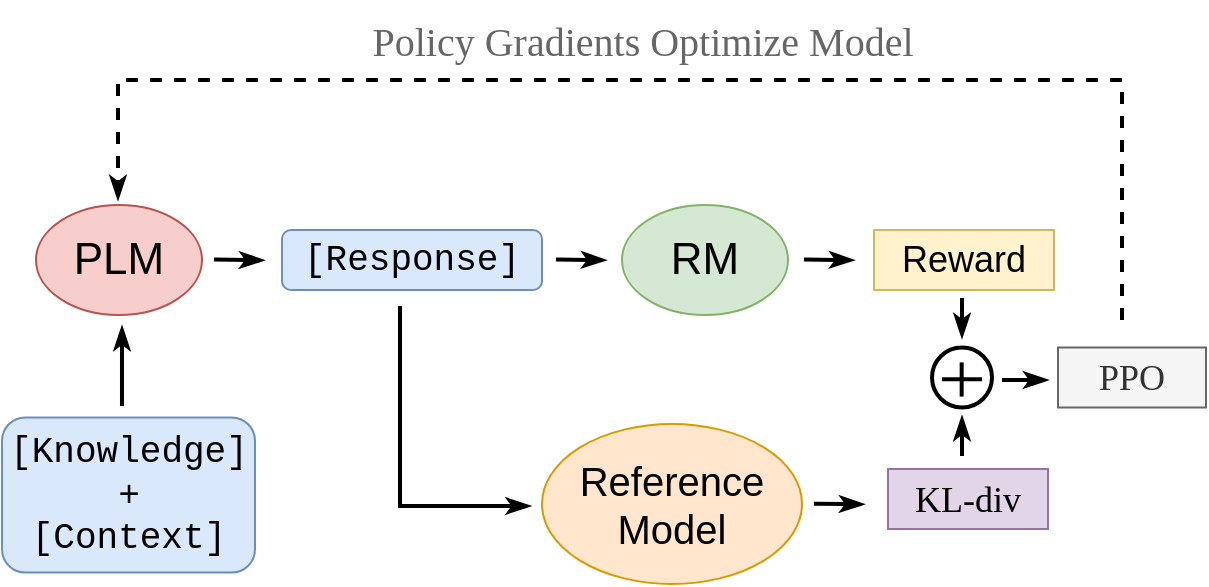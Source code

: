<mxfile version="21.3.7" type="github">
  <diagram name="Page-1" id="7wC7hmL37pKosh5_3M5G">
    <mxGraphModel dx="2043" dy="810" grid="1" gridSize="10" guides="1" tooltips="1" connect="1" arrows="1" fold="1" page="1" pageScale="1" pageWidth="850" pageHeight="1100" math="0" shadow="0">
      <root>
        <mxCell id="0" />
        <mxCell id="1" parent="0" />
        <mxCell id="4u2AF7FJxZ9QzFyWI-jE-15" value="&lt;font face=&quot;Helvetica&quot; style=&quot;font-size: 18px;&quot;&gt;Reward&lt;/font&gt;" style="rounded=0;whiteSpace=wrap;html=1;fillColor=#fff2cc;strokeColor=#d6b656;fontFamily=Verdana;fontStyle=0" parent="1" vertex="1">
          <mxGeometry x="-204" y="855" width="90" height="30" as="geometry" />
        </mxCell>
        <mxCell id="CZVFG8hrNlgNmazYNYvc-1" value="&lt;font style=&quot;font-size: 18px;&quot; face=&quot;Courier New&quot;&gt;[Knowledge]&lt;br&gt;+&lt;br&gt;[Context]&lt;br&gt;&lt;/font&gt;" style="rounded=1;whiteSpace=wrap;html=1;fillColor=#dae8fc;strokeColor=#6c8ebf;" vertex="1" parent="1">
          <mxGeometry x="-640" y="948.75" width="126.5" height="77.5" as="geometry" />
        </mxCell>
        <mxCell id="CZVFG8hrNlgNmazYNYvc-6" value="&lt;font style=&quot;&quot; face=&quot;Courier New&quot;&gt;&lt;font style=&quot;font-size: 18px;&quot;&gt;[Response]&lt;/font&gt;&lt;br&gt;&lt;/font&gt;" style="rounded=1;whiteSpace=wrap;html=1;fillColor=#dae8fc;strokeColor=#6c8ebf;" vertex="1" parent="1">
          <mxGeometry x="-500" y="855" width="130" height="30" as="geometry" />
        </mxCell>
        <mxCell id="CZVFG8hrNlgNmazYNYvc-9" value="&lt;font style=&quot;font-size: 22px;&quot;&gt;PLM&lt;/font&gt;" style="ellipse;whiteSpace=wrap;html=1;fillColor=#f8cecc;strokeColor=#b85450;" vertex="1" parent="1">
          <mxGeometry x="-623" y="842.5" width="83" height="55" as="geometry" />
        </mxCell>
        <mxCell id="CZVFG8hrNlgNmazYNYvc-12" value="" style="endArrow=classicThin;html=1;rounded=0;strokeWidth=2;fontFamily=Verdana;fontStyle=0;endFill=1;" edge="1" parent="1">
          <mxGeometry width="50" height="50" relative="1" as="geometry">
            <mxPoint x="-534" y="869.81" as="sourcePoint" />
            <mxPoint x="-509" y="870.14" as="targetPoint" />
          </mxGeometry>
        </mxCell>
        <mxCell id="CZVFG8hrNlgNmazYNYvc-13" value="" style="endArrow=classicThin;html=1;rounded=0;strokeWidth=2;fontFamily=Verdana;fontStyle=0;endFill=1;" edge="1" parent="1">
          <mxGeometry width="50" height="50" relative="1" as="geometry">
            <mxPoint x="-363" y="869.76" as="sourcePoint" />
            <mxPoint x="-338" y="870.09" as="targetPoint" />
          </mxGeometry>
        </mxCell>
        <mxCell id="CZVFG8hrNlgNmazYNYvc-14" value="&lt;font style=&quot;font-size: 22px;&quot;&gt;RM&lt;/font&gt;" style="ellipse;whiteSpace=wrap;html=1;fillColor=#d5e8d4;strokeColor=#82b366;" vertex="1" parent="1">
          <mxGeometry x="-330" y="842.5" width="83" height="55" as="geometry" />
        </mxCell>
        <mxCell id="CZVFG8hrNlgNmazYNYvc-15" value="" style="endArrow=classicThin;html=1;rounded=0;strokeWidth=2;fontFamily=Verdana;fontStyle=0;endFill=1;" edge="1" parent="1">
          <mxGeometry width="50" height="50" relative="1" as="geometry">
            <mxPoint x="-239" y="869.76" as="sourcePoint" />
            <mxPoint x="-214" y="870.09" as="targetPoint" />
          </mxGeometry>
        </mxCell>
        <mxCell id="CZVFG8hrNlgNmazYNYvc-19" value="&lt;font style=&quot;font-size: 20px;&quot;&gt;Reference&lt;br&gt;Model&lt;br&gt;&lt;/font&gt;" style="ellipse;whiteSpace=wrap;html=1;fillColor=#ffe6cc;strokeColor=#d79b00;" vertex="1" parent="1">
          <mxGeometry x="-370" y="952" width="130" height="80" as="geometry" />
        </mxCell>
        <mxCell id="CZVFG8hrNlgNmazYNYvc-30" style="edgeStyle=orthogonalEdgeStyle;rounded=0;orthogonalLoop=1;jettySize=auto;html=1;exitX=1;exitY=0.5;exitDx=0;exitDy=0;fontFamily=Verdana;fontStyle=0" edge="1" parent="1">
          <mxGeometry relative="1" as="geometry">
            <mxPoint x="-160" y="926.75" as="targetPoint" />
            <mxPoint x="-150" y="924.75" as="sourcePoint" />
          </mxGeometry>
        </mxCell>
        <mxCell id="CZVFG8hrNlgNmazYNYvc-32" value="" style="ellipse;whiteSpace=wrap;html=1;aspect=fixed;strokeWidth=2;fontFamily=Verdana;fontStyle=0" vertex="1" parent="1">
          <mxGeometry x="-175" y="913.75" width="30" height="30" as="geometry" />
        </mxCell>
        <mxCell id="CZVFG8hrNlgNmazYNYvc-33" value="" style="endArrow=none;html=1;rounded=0;strokeWidth=2;fontFamily=Verdana;fontStyle=0" edge="1" parent="1">
          <mxGeometry width="50" height="50" relative="1" as="geometry">
            <mxPoint x="-170" y="929.64" as="sourcePoint" />
            <mxPoint x="-150" y="929.64" as="targetPoint" />
          </mxGeometry>
        </mxCell>
        <mxCell id="CZVFG8hrNlgNmazYNYvc-34" value="" style="endArrow=none;html=1;rounded=0;strokeWidth=2;fontFamily=Verdana;fontStyle=0" edge="1" parent="1">
          <mxGeometry width="50" height="50" relative="1" as="geometry">
            <mxPoint x="-160.17" y="921.19" as="sourcePoint" />
            <mxPoint x="-160.17" y="938.3" as="targetPoint" />
          </mxGeometry>
        </mxCell>
        <mxCell id="CZVFG8hrNlgNmazYNYvc-35" value="" style="endArrow=classicThin;html=1;rounded=0;strokeWidth=2;fontFamily=Verdana;fontStyle=0;endFill=1;edgeStyle=orthogonalEdgeStyle;dashed=1;" edge="1" parent="1">
          <mxGeometry width="50" height="50" relative="1" as="geometry">
            <mxPoint x="-80" y="900" as="sourcePoint" />
            <mxPoint x="-582" y="840" as="targetPoint" />
            <Array as="points">
              <mxPoint x="-80" y="780" />
              <mxPoint x="-582" y="780" />
            </Array>
          </mxGeometry>
        </mxCell>
        <mxCell id="CZVFG8hrNlgNmazYNYvc-37" value="" style="endArrow=classicThin;html=1;rounded=0;strokeWidth=2;edgeStyle=orthogonalEdgeStyle;fontFamily=Verdana;fontStyle=0;endFill=1;" edge="1" parent="1">
          <mxGeometry width="50" height="50" relative="1" as="geometry">
            <mxPoint x="-441" y="893" as="sourcePoint" />
            <mxPoint x="-375.76" y="993" as="targetPoint" />
            <Array as="points">
              <mxPoint x="-441" y="993" />
            </Array>
          </mxGeometry>
        </mxCell>
        <mxCell id="CZVFG8hrNlgNmazYNYvc-39" value="" style="endArrow=classicThin;html=1;rounded=0;strokeWidth=2;fontFamily=Verdana;fontStyle=0;endFill=1;" edge="1" parent="1">
          <mxGeometry width="50" height="50" relative="1" as="geometry">
            <mxPoint x="-234" y="991.83" as="sourcePoint" />
            <mxPoint x="-209" y="992.16" as="targetPoint" />
          </mxGeometry>
        </mxCell>
        <mxCell id="CZVFG8hrNlgNmazYNYvc-40" value="&lt;font style=&quot;font-size: 18px;&quot;&gt;KL-div&lt;/font&gt;" style="rounded=0;whiteSpace=wrap;html=1;fillColor=#e1d5e7;strokeColor=#9673a6;fontFamily=Verdana;fontStyle=0" vertex="1" parent="1">
          <mxGeometry x="-197" y="974.5" width="80" height="30" as="geometry" />
        </mxCell>
        <mxCell id="CZVFG8hrNlgNmazYNYvc-46" value="" style="endArrow=classicThin;html=1;rounded=0;strokeWidth=2;fontFamily=Verdana;fontStyle=0;endFill=1;" edge="1" parent="1">
          <mxGeometry width="50" height="50" relative="1" as="geometry">
            <mxPoint x="-160" y="968" as="sourcePoint" />
            <mxPoint x="-160" y="948" as="targetPoint" />
          </mxGeometry>
        </mxCell>
        <mxCell id="CZVFG8hrNlgNmazYNYvc-47" value="" style="endArrow=classicThin;html=1;rounded=0;strokeWidth=2;fontFamily=Verdana;fontStyle=0;endFill=1;" edge="1" parent="1">
          <mxGeometry width="50" height="50" relative="1" as="geometry">
            <mxPoint x="-160" y="889" as="sourcePoint" />
            <mxPoint x="-160" y="909" as="targetPoint" />
          </mxGeometry>
        </mxCell>
        <mxCell id="CZVFG8hrNlgNmazYNYvc-48" value="" style="endArrow=classicThin;html=1;rounded=0;strokeWidth=2;fontFamily=Verdana;fontStyle=0;endFill=1;" edge="1" parent="1">
          <mxGeometry width="50" height="50" relative="1" as="geometry">
            <mxPoint x="-580" y="943" as="sourcePoint" />
            <mxPoint x="-580.004" y="903" as="targetPoint" />
          </mxGeometry>
        </mxCell>
        <mxCell id="CZVFG8hrNlgNmazYNYvc-49" value="&lt;font color=&quot;#666666&quot; style=&quot;font-size: 20px;&quot;&gt;Policy Gradients Optimize Model&lt;/font&gt;" style="text;html=1;align=center;verticalAlign=middle;resizable=0;points=[];autosize=1;strokeColor=none;fillColor=none;fontFamily=Verdana;fontStyle=0" vertex="1" parent="1">
          <mxGeometry x="-495" y="740" width="350" height="40" as="geometry" />
        </mxCell>
        <mxCell id="CZVFG8hrNlgNmazYNYvc-51" value="&lt;font style=&quot;font-size: 18px;&quot;&gt;PPO&lt;/font&gt;" style="rounded=0;whiteSpace=wrap;html=1;fillColor=#f5f5f5;strokeColor=#666666;fontFamily=Verdana;fontStyle=0;fontColor=#333333;" vertex="1" parent="1">
          <mxGeometry x="-112" y="913.75" width="74" height="30" as="geometry" />
        </mxCell>
        <mxCell id="CZVFG8hrNlgNmazYNYvc-52" value="" style="endArrow=classicThin;html=1;rounded=0;strokeWidth=2;fontFamily=Verdana;fontStyle=0;endFill=1;" edge="1" parent="1">
          <mxGeometry width="50" height="50" relative="1" as="geometry">
            <mxPoint x="-140" y="930" as="sourcePoint" />
            <mxPoint x="-117" y="930" as="targetPoint" />
          </mxGeometry>
        </mxCell>
      </root>
    </mxGraphModel>
  </diagram>
</mxfile>
